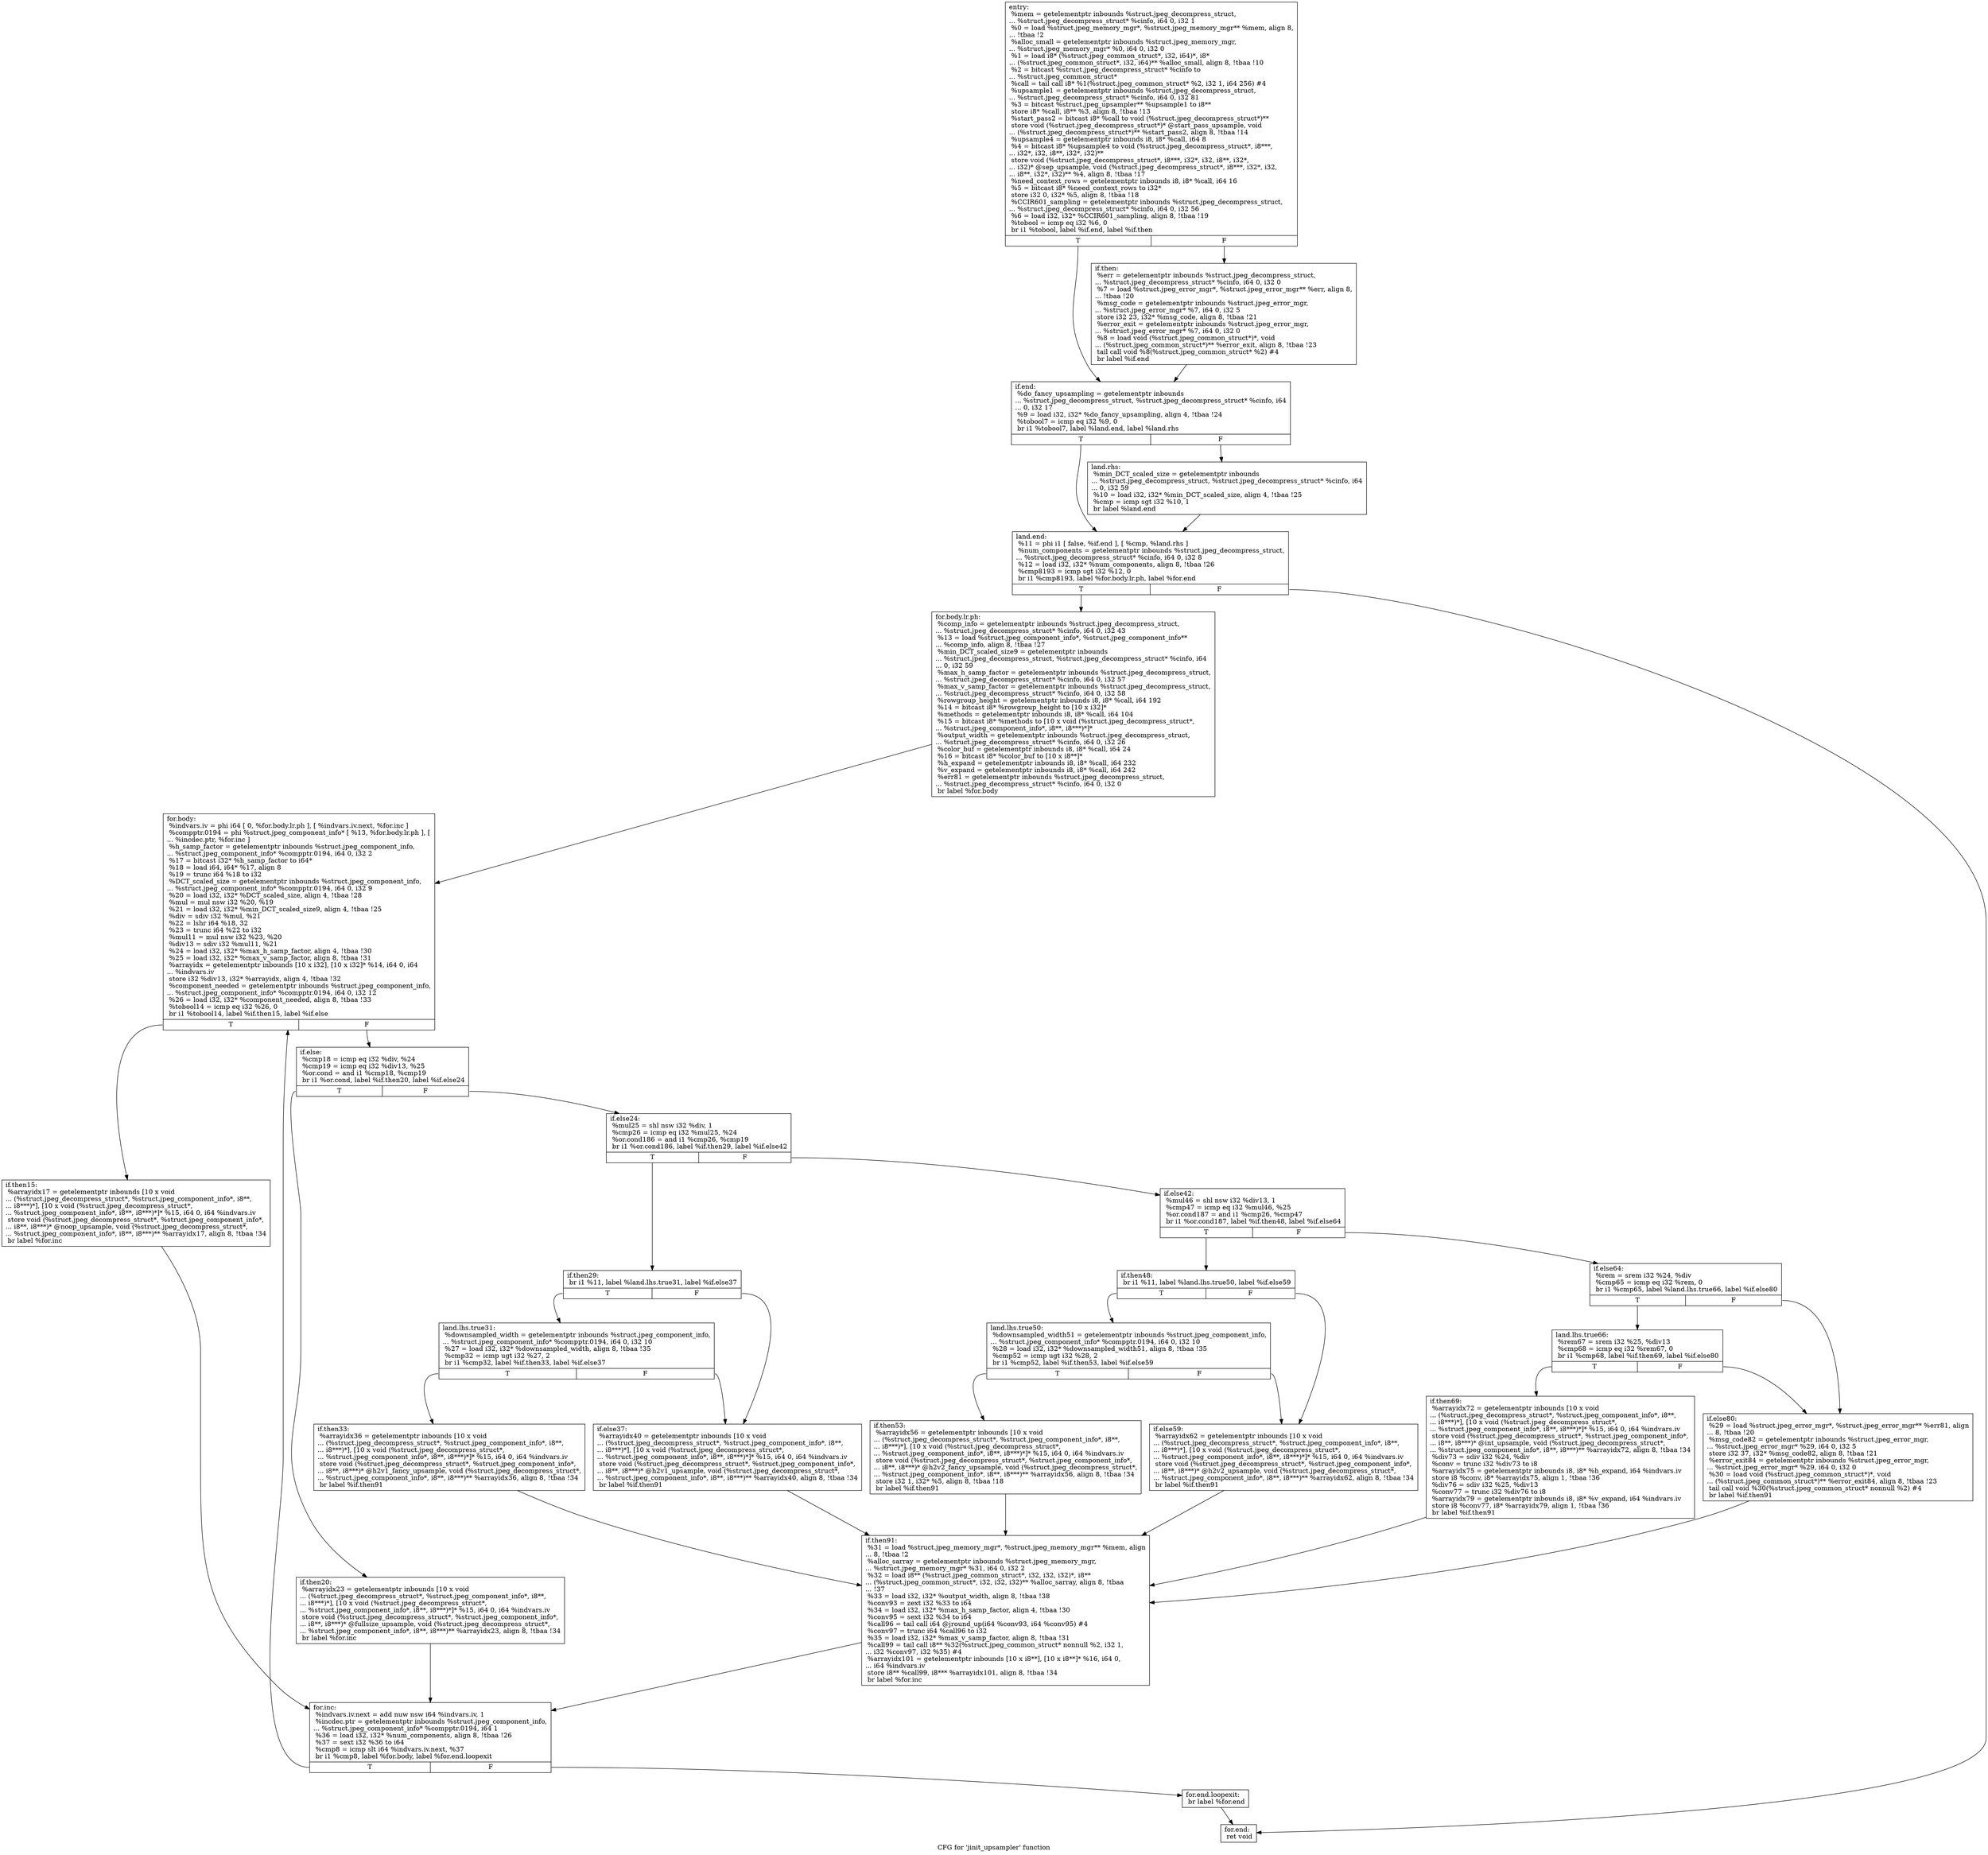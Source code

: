 digraph "CFG for 'jinit_upsampler' function" {
	label="CFG for 'jinit_upsampler' function";

	Node0x5ca3250 [shape=record,label="{entry:\l  %mem = getelementptr inbounds %struct.jpeg_decompress_struct,\l... %struct.jpeg_decompress_struct* %cinfo, i64 0, i32 1\l  %0 = load %struct.jpeg_memory_mgr*, %struct.jpeg_memory_mgr** %mem, align 8,\l... !tbaa !2\l  %alloc_small = getelementptr inbounds %struct.jpeg_memory_mgr,\l... %struct.jpeg_memory_mgr* %0, i64 0, i32 0\l  %1 = load i8* (%struct.jpeg_common_struct*, i32, i64)*, i8*\l... (%struct.jpeg_common_struct*, i32, i64)** %alloc_small, align 8, !tbaa !10\l  %2 = bitcast %struct.jpeg_decompress_struct* %cinfo to\l... %struct.jpeg_common_struct*\l  %call = tail call i8* %1(%struct.jpeg_common_struct* %2, i32 1, i64 256) #4\l  %upsample1 = getelementptr inbounds %struct.jpeg_decompress_struct,\l... %struct.jpeg_decompress_struct* %cinfo, i64 0, i32 81\l  %3 = bitcast %struct.jpeg_upsampler** %upsample1 to i8**\l  store i8* %call, i8** %3, align 8, !tbaa !13\l  %start_pass2 = bitcast i8* %call to void (%struct.jpeg_decompress_struct*)**\l  store void (%struct.jpeg_decompress_struct*)* @start_pass_upsample, void\l... (%struct.jpeg_decompress_struct*)** %start_pass2, align 8, !tbaa !14\l  %upsample4 = getelementptr inbounds i8, i8* %call, i64 8\l  %4 = bitcast i8* %upsample4 to void (%struct.jpeg_decompress_struct*, i8***,\l... i32*, i32, i8**, i32*, i32)**\l  store void (%struct.jpeg_decompress_struct*, i8***, i32*, i32, i8**, i32*,\l... i32)* @sep_upsample, void (%struct.jpeg_decompress_struct*, i8***, i32*, i32,\l... i8**, i32*, i32)** %4, align 8, !tbaa !17\l  %need_context_rows = getelementptr inbounds i8, i8* %call, i64 16\l  %5 = bitcast i8* %need_context_rows to i32*\l  store i32 0, i32* %5, align 8, !tbaa !18\l  %CCIR601_sampling = getelementptr inbounds %struct.jpeg_decompress_struct,\l... %struct.jpeg_decompress_struct* %cinfo, i64 0, i32 56\l  %6 = load i32, i32* %CCIR601_sampling, align 8, !tbaa !19\l  %tobool = icmp eq i32 %6, 0\l  br i1 %tobool, label %if.end, label %if.then\l|{<s0>T|<s1>F}}"];
	Node0x5ca3250:s0 -> Node0x5ca9540;
	Node0x5ca3250:s1 -> Node0x5ca9610;
	Node0x5ca9610 [shape=record,label="{if.then:                                          \l  %err = getelementptr inbounds %struct.jpeg_decompress_struct,\l... %struct.jpeg_decompress_struct* %cinfo, i64 0, i32 0\l  %7 = load %struct.jpeg_error_mgr*, %struct.jpeg_error_mgr** %err, align 8,\l... !tbaa !20\l  %msg_code = getelementptr inbounds %struct.jpeg_error_mgr,\l... %struct.jpeg_error_mgr* %7, i64 0, i32 5\l  store i32 23, i32* %msg_code, align 8, !tbaa !21\l  %error_exit = getelementptr inbounds %struct.jpeg_error_mgr,\l... %struct.jpeg_error_mgr* %7, i64 0, i32 0\l  %8 = load void (%struct.jpeg_common_struct*)*, void\l... (%struct.jpeg_common_struct*)** %error_exit, align 8, !tbaa !23\l  tail call void %8(%struct.jpeg_common_struct* %2) #4\l  br label %if.end\l}"];
	Node0x5ca9610 -> Node0x5ca9540;
	Node0x5ca9540 [shape=record,label="{if.end:                                           \l  %do_fancy_upsampling = getelementptr inbounds\l... %struct.jpeg_decompress_struct, %struct.jpeg_decompress_struct* %cinfo, i64\l... 0, i32 17\l  %9 = load i32, i32* %do_fancy_upsampling, align 4, !tbaa !24\l  %tobool7 = icmp eq i32 %9, 0\l  br i1 %tobool7, label %land.end, label %land.rhs\l|{<s0>T|<s1>F}}"];
	Node0x5ca9540:s0 -> Node0x5caa400;
	Node0x5ca9540:s1 -> Node0x5caa4b0;
	Node0x5caa4b0 [shape=record,label="{land.rhs:                                         \l  %min_DCT_scaled_size = getelementptr inbounds\l... %struct.jpeg_decompress_struct, %struct.jpeg_decompress_struct* %cinfo, i64\l... 0, i32 59\l  %10 = load i32, i32* %min_DCT_scaled_size, align 4, !tbaa !25\l  %cmp = icmp sgt i32 %10, 1\l  br label %land.end\l}"];
	Node0x5caa4b0 -> Node0x5caa400;
	Node0x5caa400 [shape=record,label="{land.end:                                         \l  %11 = phi i1 [ false, %if.end ], [ %cmp, %land.rhs ]\l  %num_components = getelementptr inbounds %struct.jpeg_decompress_struct,\l... %struct.jpeg_decompress_struct* %cinfo, i64 0, i32 8\l  %12 = load i32, i32* %num_components, align 8, !tbaa !26\l  %cmp8193 = icmp sgt i32 %12, 0\l  br i1 %cmp8193, label %for.body.lr.ph, label %for.end\l|{<s0>T|<s1>F}}"];
	Node0x5caa400:s0 -> Node0x5caad30;
	Node0x5caa400:s1 -> Node0x5ca96e0;
	Node0x5caad30 [shape=record,label="{for.body.lr.ph:                                   \l  %comp_info = getelementptr inbounds %struct.jpeg_decompress_struct,\l... %struct.jpeg_decompress_struct* %cinfo, i64 0, i32 43\l  %13 = load %struct.jpeg_component_info*, %struct.jpeg_component_info**\l... %comp_info, align 8, !tbaa !27\l  %min_DCT_scaled_size9 = getelementptr inbounds\l... %struct.jpeg_decompress_struct, %struct.jpeg_decompress_struct* %cinfo, i64\l... 0, i32 59\l  %max_h_samp_factor = getelementptr inbounds %struct.jpeg_decompress_struct,\l... %struct.jpeg_decompress_struct* %cinfo, i64 0, i32 57\l  %max_v_samp_factor = getelementptr inbounds %struct.jpeg_decompress_struct,\l... %struct.jpeg_decompress_struct* %cinfo, i64 0, i32 58\l  %rowgroup_height = getelementptr inbounds i8, i8* %call, i64 192\l  %14 = bitcast i8* %rowgroup_height to [10 x i32]*\l  %methods = getelementptr inbounds i8, i8* %call, i64 104\l  %15 = bitcast i8* %methods to [10 x void (%struct.jpeg_decompress_struct*,\l... %struct.jpeg_component_info*, i8**, i8***)*]*\l  %output_width = getelementptr inbounds %struct.jpeg_decompress_struct,\l... %struct.jpeg_decompress_struct* %cinfo, i64 0, i32 26\l  %color_buf = getelementptr inbounds i8, i8* %call, i64 24\l  %16 = bitcast i8* %color_buf to [10 x i8**]*\l  %h_expand = getelementptr inbounds i8, i8* %call, i64 232\l  %v_expand = getelementptr inbounds i8, i8* %call, i64 242\l  %err81 = getelementptr inbounds %struct.jpeg_decompress_struct,\l... %struct.jpeg_decompress_struct* %cinfo, i64 0, i32 0\l  br label %for.body\l}"];
	Node0x5caad30 -> Node0x5cabe80;
	Node0x5cabe80 [shape=record,label="{for.body:                                         \l  %indvars.iv = phi i64 [ 0, %for.body.lr.ph ], [ %indvars.iv.next, %for.inc ]\l  %compptr.0194 = phi %struct.jpeg_component_info* [ %13, %for.body.lr.ph ], [\l... %incdec.ptr, %for.inc ]\l  %h_samp_factor = getelementptr inbounds %struct.jpeg_component_info,\l... %struct.jpeg_component_info* %compptr.0194, i64 0, i32 2\l  %17 = bitcast i32* %h_samp_factor to i64*\l  %18 = load i64, i64* %17, align 8\l  %19 = trunc i64 %18 to i32\l  %DCT_scaled_size = getelementptr inbounds %struct.jpeg_component_info,\l... %struct.jpeg_component_info* %compptr.0194, i64 0, i32 9\l  %20 = load i32, i32* %DCT_scaled_size, align 4, !tbaa !28\l  %mul = mul nsw i32 %20, %19\l  %21 = load i32, i32* %min_DCT_scaled_size9, align 4, !tbaa !25\l  %div = sdiv i32 %mul, %21\l  %22 = lshr i64 %18, 32\l  %23 = trunc i64 %22 to i32\l  %mul11 = mul nsw i32 %23, %20\l  %div13 = sdiv i32 %mul11, %21\l  %24 = load i32, i32* %max_h_samp_factor, align 4, !tbaa !30\l  %25 = load i32, i32* %max_v_samp_factor, align 8, !tbaa !31\l  %arrayidx = getelementptr inbounds [10 x i32], [10 x i32]* %14, i64 0, i64\l... %indvars.iv\l  store i32 %div13, i32* %arrayidx, align 4, !tbaa !32\l  %component_needed = getelementptr inbounds %struct.jpeg_component_info,\l... %struct.jpeg_component_info* %compptr.0194, i64 0, i32 12\l  %26 = load i32, i32* %component_needed, align 8, !tbaa !33\l  %tobool14 = icmp eq i32 %26, 0\l  br i1 %tobool14, label %if.then15, label %if.else\l|{<s0>T|<s1>F}}"];
	Node0x5cabe80:s0 -> Node0x5caafc0;
	Node0x5cabe80:s1 -> Node0x5cae360;
	Node0x5caafc0 [shape=record,label="{if.then15:                                        \l  %arrayidx17 = getelementptr inbounds [10 x void\l... (%struct.jpeg_decompress_struct*, %struct.jpeg_component_info*, i8**,\l... i8***)*], [10 x void (%struct.jpeg_decompress_struct*,\l... %struct.jpeg_component_info*, i8**, i8***)*]* %15, i64 0, i64 %indvars.iv\l  store void (%struct.jpeg_decompress_struct*, %struct.jpeg_component_info*,\l... i8**, i8***)* @noop_upsample, void (%struct.jpeg_decompress_struct*,\l... %struct.jpeg_component_info*, i8**, i8***)** %arrayidx17, align 8, !tbaa !34\l  br label %for.inc\l}"];
	Node0x5caafc0 -> Node0x5cac000;
	Node0x5cae360 [shape=record,label="{if.else:                                          \l  %cmp18 = icmp eq i32 %div, %24\l  %cmp19 = icmp eq i32 %div13, %25\l  %or.cond = and i1 %cmp18, %cmp19\l  br i1 %or.cond, label %if.then20, label %if.else24\l|{<s0>T|<s1>F}}"];
	Node0x5cae360:s0 -> Node0x5caea70;
	Node0x5cae360:s1 -> Node0x5caeaf0;
	Node0x5caea70 [shape=record,label="{if.then20:                                        \l  %arrayidx23 = getelementptr inbounds [10 x void\l... (%struct.jpeg_decompress_struct*, %struct.jpeg_component_info*, i8**,\l... i8***)*], [10 x void (%struct.jpeg_decompress_struct*,\l... %struct.jpeg_component_info*, i8**, i8***)*]* %15, i64 0, i64 %indvars.iv\l  store void (%struct.jpeg_decompress_struct*, %struct.jpeg_component_info*,\l... i8**, i8***)* @fullsize_upsample, void (%struct.jpeg_decompress_struct*,\l... %struct.jpeg_component_info*, i8**, i8***)** %arrayidx23, align 8, !tbaa !34\l  br label %for.inc\l}"];
	Node0x5caea70 -> Node0x5cac000;
	Node0x5caeaf0 [shape=record,label="{if.else24:                                        \l  %mul25 = shl nsw i32 %div, 1\l  %cmp26 = icmp eq i32 %mul25, %24\l  %or.cond186 = and i1 %cmp26, %cmp19\l  br i1 %or.cond186, label %if.then29, label %if.else42\l|{<s0>T|<s1>F}}"];
	Node0x5caeaf0:s0 -> Node0x5caf760;
	Node0x5caeaf0:s1 -> Node0x5caf7e0;
	Node0x5caf760 [shape=record,label="{if.then29:                                        \l  br i1 %11, label %land.lhs.true31, label %if.else37\l|{<s0>T|<s1>F}}"];
	Node0x5caf760:s0 -> Node0x5caf950;
	Node0x5caf760:s1 -> Node0x5caf9d0;
	Node0x5caf950 [shape=record,label="{land.lhs.true31:                                  \l  %downsampled_width = getelementptr inbounds %struct.jpeg_component_info,\l... %struct.jpeg_component_info* %compptr.0194, i64 0, i32 10\l  %27 = load i32, i32* %downsampled_width, align 8, !tbaa !35\l  %cmp32 = icmp ugt i32 %27, 2\l  br i1 %cmp32, label %if.then33, label %if.else37\l|{<s0>T|<s1>F}}"];
	Node0x5caf950:s0 -> Node0x5cafe80;
	Node0x5caf950:s1 -> Node0x5caf9d0;
	Node0x5cafe80 [shape=record,label="{if.then33:                                        \l  %arrayidx36 = getelementptr inbounds [10 x void\l... (%struct.jpeg_decompress_struct*, %struct.jpeg_component_info*, i8**,\l... i8***)*], [10 x void (%struct.jpeg_decompress_struct*,\l... %struct.jpeg_component_info*, i8**, i8***)*]* %15, i64 0, i64 %indvars.iv\l  store void (%struct.jpeg_decompress_struct*, %struct.jpeg_component_info*,\l... i8**, i8***)* @h2v1_fancy_upsample, void (%struct.jpeg_decompress_struct*,\l... %struct.jpeg_component_info*, i8**, i8***)** %arrayidx36, align 8, !tbaa !34\l  br label %if.then91\l}"];
	Node0x5cafe80 -> Node0x5cb0250;
	Node0x5caf9d0 [shape=record,label="{if.else37:                                        \l  %arrayidx40 = getelementptr inbounds [10 x void\l... (%struct.jpeg_decompress_struct*, %struct.jpeg_component_info*, i8**,\l... i8***)*], [10 x void (%struct.jpeg_decompress_struct*,\l... %struct.jpeg_component_info*, i8**, i8***)*]* %15, i64 0, i64 %indvars.iv\l  store void (%struct.jpeg_decompress_struct*, %struct.jpeg_component_info*,\l... i8**, i8***)* @h2v1_upsample, void (%struct.jpeg_decompress_struct*,\l... %struct.jpeg_component_info*, i8**, i8***)** %arrayidx40, align 8, !tbaa !34\l  br label %if.then91\l}"];
	Node0x5caf9d0 -> Node0x5cb0250;
	Node0x5caf7e0 [shape=record,label="{if.else42:                                        \l  %mul46 = shl nsw i32 %div13, 1\l  %cmp47 = icmp eq i32 %mul46, %25\l  %or.cond187 = and i1 %cmp26, %cmp47\l  br i1 %or.cond187, label %if.then48, label %if.else64\l|{<s0>T|<s1>F}}"];
	Node0x5caf7e0:s0 -> Node0x5cb0820;
	Node0x5caf7e0:s1 -> Node0x5cb08a0;
	Node0x5cb0820 [shape=record,label="{if.then48:                                        \l  br i1 %11, label %land.lhs.true50, label %if.else59\l|{<s0>T|<s1>F}}"];
	Node0x5cb0820:s0 -> Node0x5cb0a10;
	Node0x5cb0820:s1 -> Node0x5cb0a90;
	Node0x5cb0a10 [shape=record,label="{land.lhs.true50:                                  \l  %downsampled_width51 = getelementptr inbounds %struct.jpeg_component_info,\l... %struct.jpeg_component_info* %compptr.0194, i64 0, i32 10\l  %28 = load i32, i32* %downsampled_width51, align 8, !tbaa !35\l  %cmp52 = icmp ugt i32 %28, 2\l  br i1 %cmp52, label %if.then53, label %if.else59\l|{<s0>T|<s1>F}}"];
	Node0x5cb0a10:s0 -> Node0x5cb13b0;
	Node0x5cb0a10:s1 -> Node0x5cb0a90;
	Node0x5cb13b0 [shape=record,label="{if.then53:                                        \l  %arrayidx56 = getelementptr inbounds [10 x void\l... (%struct.jpeg_decompress_struct*, %struct.jpeg_component_info*, i8**,\l... i8***)*], [10 x void (%struct.jpeg_decompress_struct*,\l... %struct.jpeg_component_info*, i8**, i8***)*]* %15, i64 0, i64 %indvars.iv\l  store void (%struct.jpeg_decompress_struct*, %struct.jpeg_component_info*,\l... i8**, i8***)* @h2v2_fancy_upsample, void (%struct.jpeg_decompress_struct*,\l... %struct.jpeg_component_info*, i8**, i8***)** %arrayidx56, align 8, !tbaa !34\l  store i32 1, i32* %5, align 8, !tbaa !18\l  br label %if.then91\l}"];
	Node0x5cb13b0 -> Node0x5cb0250;
	Node0x5cb0a90 [shape=record,label="{if.else59:                                        \l  %arrayidx62 = getelementptr inbounds [10 x void\l... (%struct.jpeg_decompress_struct*, %struct.jpeg_component_info*, i8**,\l... i8***)*], [10 x void (%struct.jpeg_decompress_struct*,\l... %struct.jpeg_component_info*, i8**, i8***)*]* %15, i64 0, i64 %indvars.iv\l  store void (%struct.jpeg_decompress_struct*, %struct.jpeg_component_info*,\l... i8**, i8***)* @h2v2_upsample, void (%struct.jpeg_decompress_struct*,\l... %struct.jpeg_component_info*, i8**, i8***)** %arrayidx62, align 8, !tbaa !34\l  br label %if.then91\l}"];
	Node0x5cb0a90 -> Node0x5cb0250;
	Node0x5cb08a0 [shape=record,label="{if.else64:                                        \l  %rem = srem i32 %24, %div\l  %cmp65 = icmp eq i32 %rem, 0\l  br i1 %cmp65, label %land.lhs.true66, label %if.else80\l|{<s0>T|<s1>F}}"];
	Node0x5cb08a0:s0 -> Node0x5cac740;
	Node0x5cb08a0:s1 -> Node0x5cac7c0;
	Node0x5cac740 [shape=record,label="{land.lhs.true66:                                  \l  %rem67 = srem i32 %25, %div13\l  %cmp68 = icmp eq i32 %rem67, 0\l  br i1 %cmp68, label %if.then69, label %if.else80\l|{<s0>T|<s1>F}}"];
	Node0x5cac740:s0 -> Node0x5caca70;
	Node0x5cac740:s1 -> Node0x5cac7c0;
	Node0x5caca70 [shape=record,label="{if.then69:                                        \l  %arrayidx72 = getelementptr inbounds [10 x void\l... (%struct.jpeg_decompress_struct*, %struct.jpeg_component_info*, i8**,\l... i8***)*], [10 x void (%struct.jpeg_decompress_struct*,\l... %struct.jpeg_component_info*, i8**, i8***)*]* %15, i64 0, i64 %indvars.iv\l  store void (%struct.jpeg_decompress_struct*, %struct.jpeg_component_info*,\l... i8**, i8***)* @int_upsample, void (%struct.jpeg_decompress_struct*,\l... %struct.jpeg_component_info*, i8**, i8***)** %arrayidx72, align 8, !tbaa !34\l  %div73 = sdiv i32 %24, %div\l  %conv = trunc i32 %div73 to i8\l  %arrayidx75 = getelementptr inbounds i8, i8* %h_expand, i64 %indvars.iv\l  store i8 %conv, i8* %arrayidx75, align 1, !tbaa !36\l  %div76 = sdiv i32 %25, %div13\l  %conv77 = trunc i32 %div76 to i8\l  %arrayidx79 = getelementptr inbounds i8, i8* %v_expand, i64 %indvars.iv\l  store i8 %conv77, i8* %arrayidx79, align 1, !tbaa !36\l  br label %if.then91\l}"];
	Node0x5caca70 -> Node0x5cb0250;
	Node0x5cac7c0 [shape=record,label="{if.else80:                                        \l  %29 = load %struct.jpeg_error_mgr*, %struct.jpeg_error_mgr** %err81, align\l... 8, !tbaa !20\l  %msg_code82 = getelementptr inbounds %struct.jpeg_error_mgr,\l... %struct.jpeg_error_mgr* %29, i64 0, i32 5\l  store i32 37, i32* %msg_code82, align 8, !tbaa !21\l  %error_exit84 = getelementptr inbounds %struct.jpeg_error_mgr,\l... %struct.jpeg_error_mgr* %29, i64 0, i32 0\l  %30 = load void (%struct.jpeg_common_struct*)*, void\l... (%struct.jpeg_common_struct*)** %error_exit84, align 8, !tbaa !23\l  tail call void %30(%struct.jpeg_common_struct* nonnull %2) #4\l  br label %if.then91\l}"];
	Node0x5cac7c0 -> Node0x5cb0250;
	Node0x5cb0250 [shape=record,label="{if.then91:                                        \l  %31 = load %struct.jpeg_memory_mgr*, %struct.jpeg_memory_mgr** %mem, align\l... 8, !tbaa !2\l  %alloc_sarray = getelementptr inbounds %struct.jpeg_memory_mgr,\l... %struct.jpeg_memory_mgr* %31, i64 0, i32 2\l  %32 = load i8** (%struct.jpeg_common_struct*, i32, i32, i32)*, i8**\l... (%struct.jpeg_common_struct*, i32, i32, i32)** %alloc_sarray, align 8, !tbaa\l... !37\l  %33 = load i32, i32* %output_width, align 8, !tbaa !38\l  %conv93 = zext i32 %33 to i64\l  %34 = load i32, i32* %max_h_samp_factor, align 4, !tbaa !30\l  %conv95 = sext i32 %34 to i64\l  %call96 = tail call i64 @jround_up(i64 %conv93, i64 %conv95) #4\l  %conv97 = trunc i64 %call96 to i32\l  %35 = load i32, i32* %max_v_samp_factor, align 8, !tbaa !31\l  %call99 = tail call i8** %32(%struct.jpeg_common_struct* nonnull %2, i32 1,\l... i32 %conv97, i32 %35) #4\l  %arrayidx101 = getelementptr inbounds [10 x i8**], [10 x i8**]* %16, i64 0,\l... i64 %indvars.iv\l  store i8** %call99, i8*** %arrayidx101, align 8, !tbaa !34\l  br label %for.inc\l}"];
	Node0x5cb0250 -> Node0x5cac000;
	Node0x5cac000 [shape=record,label="{for.inc:                                          \l  %indvars.iv.next = add nuw nsw i64 %indvars.iv, 1\l  %incdec.ptr = getelementptr inbounds %struct.jpeg_component_info,\l... %struct.jpeg_component_info* %compptr.0194, i64 1\l  %36 = load i32, i32* %num_components, align 8, !tbaa !26\l  %37 = sext i32 %36 to i64\l  %cmp8 = icmp slt i64 %indvars.iv.next, %37\l  br i1 %cmp8, label %for.body, label %for.end.loopexit\l|{<s0>T|<s1>F}}"];
	Node0x5cac000:s0 -> Node0x5cabe80;
	Node0x5cac000:s1 -> Node0x5cac070;
	Node0x5cac070 [shape=record,label="{for.end.loopexit:                                 \l  br label %for.end\l}"];
	Node0x5cac070 -> Node0x5ca96e0;
	Node0x5ca96e0 [shape=record,label="{for.end:                                          \l  ret void\l}"];
}
